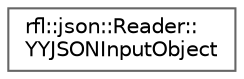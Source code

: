 digraph "类继承关系图"
{
 // LATEX_PDF_SIZE
  bgcolor="transparent";
  edge [fontname=Helvetica,fontsize=10,labelfontname=Helvetica,labelfontsize=10];
  node [fontname=Helvetica,fontsize=10,shape=box,height=0.2,width=0.4];
  rankdir="LR";
  Node0 [id="Node000000",label="rfl::json::Reader::\lYYJSONInputObject",height=0.2,width=0.4,color="grey40", fillcolor="white", style="filled",URL="$structrfl_1_1json_1_1_reader_1_1_y_y_j_s_o_n_input_object.html",tooltip=" "];
}

